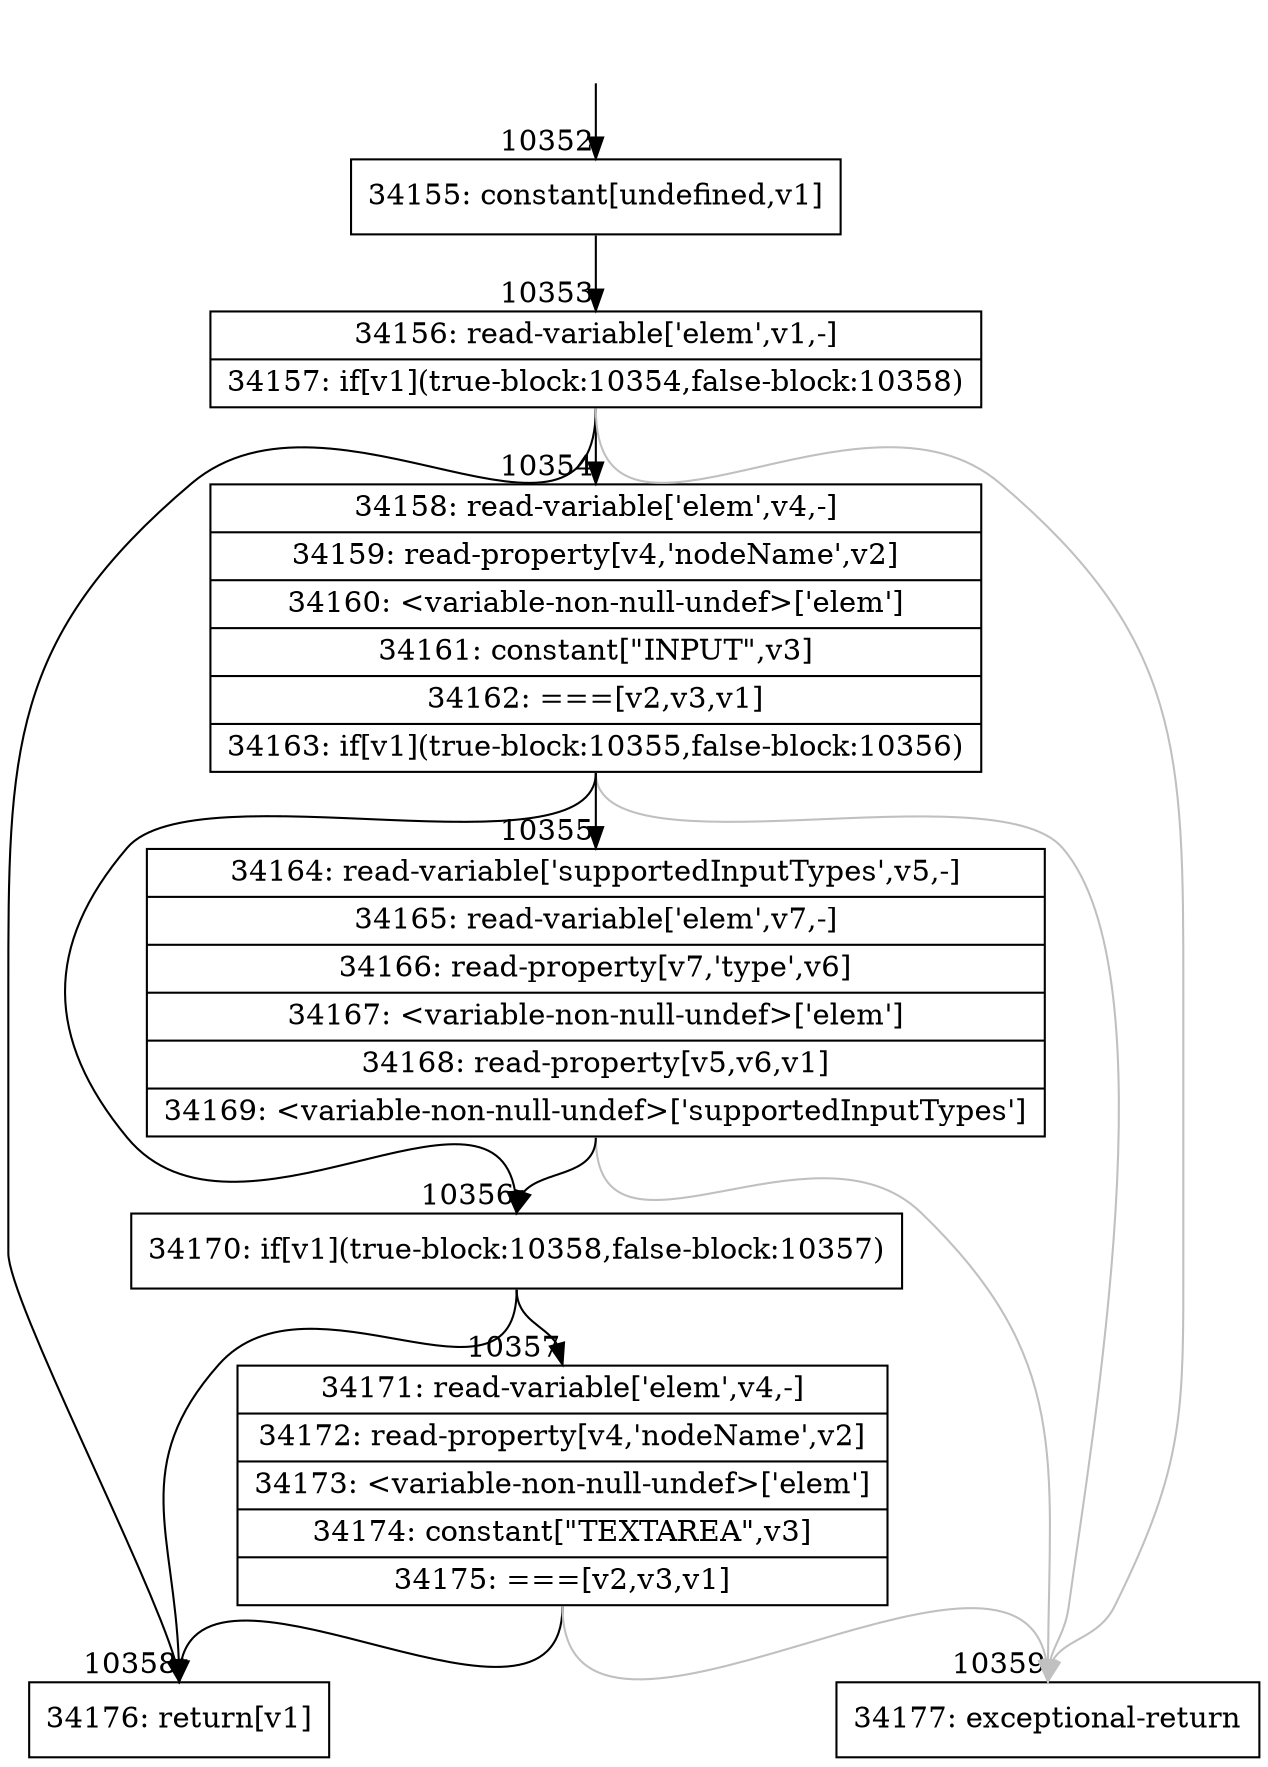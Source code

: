 digraph {
rankdir="TD"
BB_entry778[shape=none,label=""];
BB_entry778 -> BB10352 [tailport=s, headport=n, headlabel="    10352"]
BB10352 [shape=record label="{34155: constant[undefined,v1]}" ] 
BB10352 -> BB10353 [tailport=s, headport=n, headlabel="      10353"]
BB10353 [shape=record label="{34156: read-variable['elem',v1,-]|34157: if[v1](true-block:10354,false-block:10358)}" ] 
BB10353 -> BB10358 [tailport=s, headport=n, headlabel="      10358"]
BB10353 -> BB10354 [tailport=s, headport=n, headlabel="      10354"]
BB10353 -> BB10359 [tailport=s, headport=n, color=gray, headlabel="      10359"]
BB10354 [shape=record label="{34158: read-variable['elem',v4,-]|34159: read-property[v4,'nodeName',v2]|34160: \<variable-non-null-undef\>['elem']|34161: constant[\"INPUT\",v3]|34162: ===[v2,v3,v1]|34163: if[v1](true-block:10355,false-block:10356)}" ] 
BB10354 -> BB10356 [tailport=s, headport=n, headlabel="      10356"]
BB10354 -> BB10355 [tailport=s, headport=n, headlabel="      10355"]
BB10354 -> BB10359 [tailport=s, headport=n, color=gray]
BB10355 [shape=record label="{34164: read-variable['supportedInputTypes',v5,-]|34165: read-variable['elem',v7,-]|34166: read-property[v7,'type',v6]|34167: \<variable-non-null-undef\>['elem']|34168: read-property[v5,v6,v1]|34169: \<variable-non-null-undef\>['supportedInputTypes']}" ] 
BB10355 -> BB10356 [tailport=s, headport=n]
BB10355 -> BB10359 [tailport=s, headport=n, color=gray]
BB10356 [shape=record label="{34170: if[v1](true-block:10358,false-block:10357)}" ] 
BB10356 -> BB10358 [tailport=s, headport=n]
BB10356 -> BB10357 [tailport=s, headport=n, headlabel="      10357"]
BB10357 [shape=record label="{34171: read-variable['elem',v4,-]|34172: read-property[v4,'nodeName',v2]|34173: \<variable-non-null-undef\>['elem']|34174: constant[\"TEXTAREA\",v3]|34175: ===[v2,v3,v1]}" ] 
BB10357 -> BB10358 [tailport=s, headport=n]
BB10357 -> BB10359 [tailport=s, headport=n, color=gray]
BB10358 [shape=record label="{34176: return[v1]}" ] 
BB10359 [shape=record label="{34177: exceptional-return}" ] 
//#$~ 18614
}
